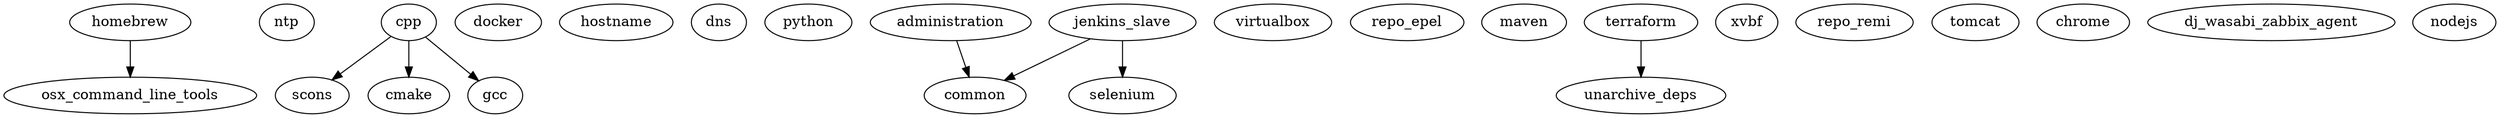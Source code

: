 digraph roles {
	osx_command_line_tools [label=osx_command_line_tools]
	ntp [label=ntp]
	scons [label=scons]
	docker [label=docker]
	hostname [label=hostname]
	dns [label=dns]
	python [label=python]
	common [label=common]
	cmake [label=cmake]
	virtualbox [label=virtualbox]
	repo_epel [label=repo_epel]
	homebrew [label=homebrew]
	homebrew -> osx_command_line_tools
	maven [label=maven]
	terraform [label=terraform]
	unarchive_deps [label=unarchive_deps]
	terraform -> unarchive_deps
	xvbf [label=xvbf]
	repo_remi [label=repo_remi]
	tomcat [label=tomcat]
	chrome [label=chrome]
	dj_wasabi_zabbix_agent [label=dj_wasabi_zabbix_agent]
	selenium [label=selenium]
	nodejs [label=nodejs]
	jenkins_slave [label=jenkins_slave]
	jenkins_slave -> common
	jenkins_slave -> selenium
	gcc [label=gcc]
	cpp [label=cpp]
	cpp -> cmake
	cpp -> scons
	cpp -> gcc
	administration [label=administration]
	administration -> common
}
